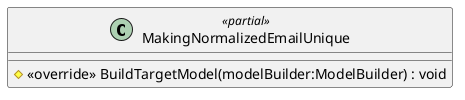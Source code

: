 @startuml
class MakingNormalizedEmailUnique <<partial>> {
    # <<override>> BuildTargetModel(modelBuilder:ModelBuilder) : void
}
@enduml
